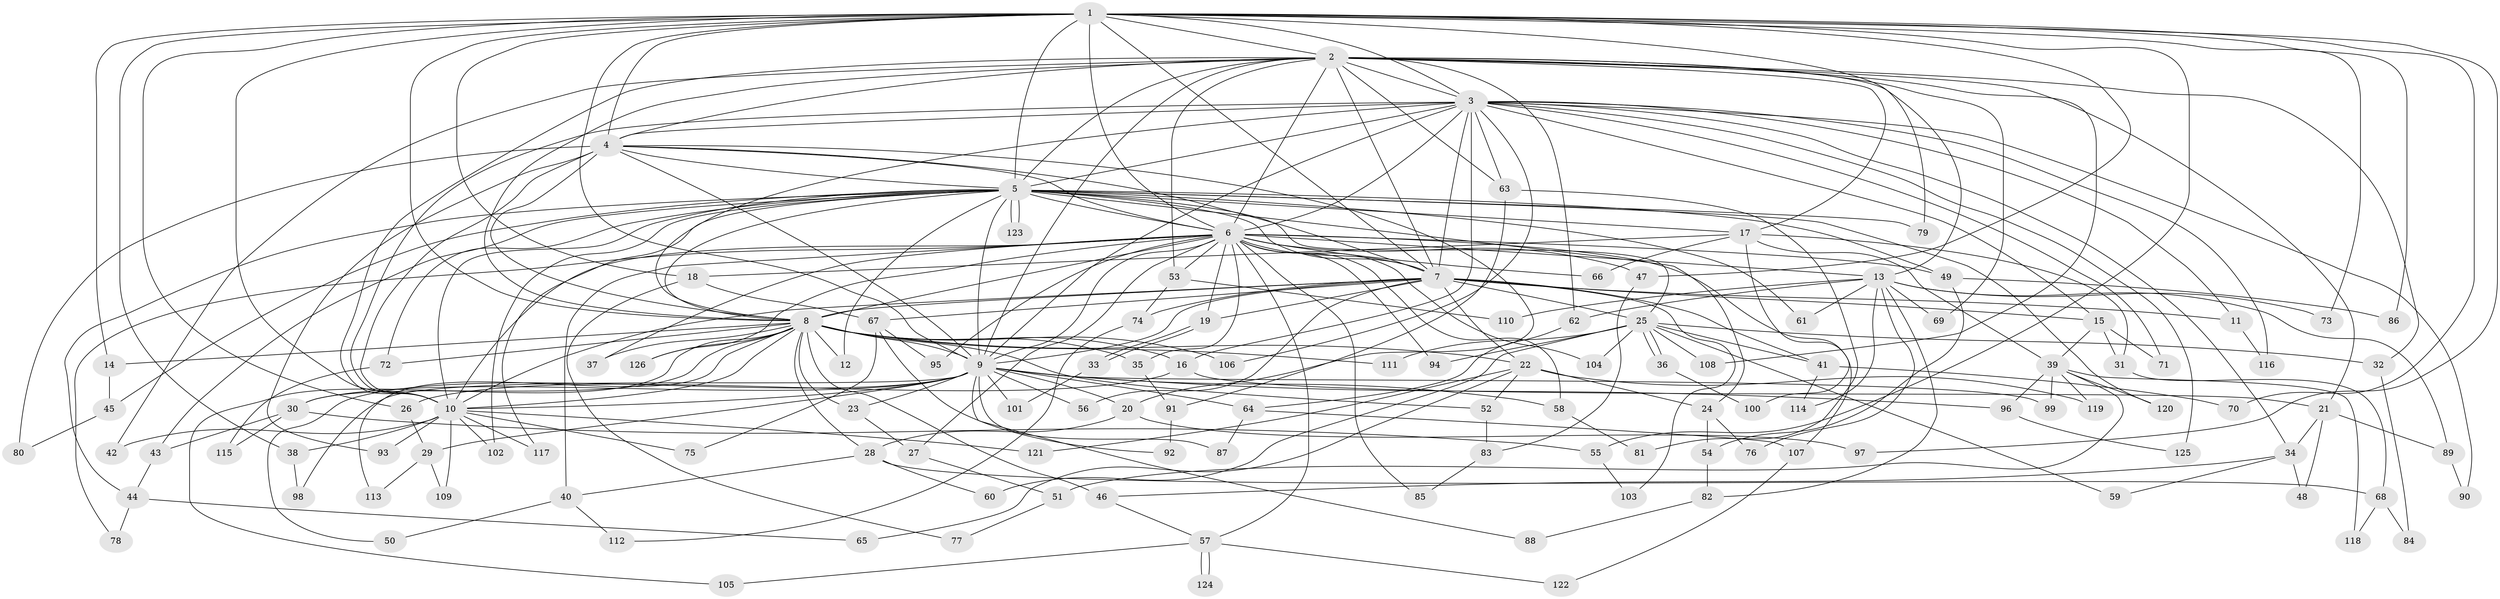 // Generated by graph-tools (version 1.1) at 2025/34/03/09/25 02:34:43]
// undirected, 126 vertices, 277 edges
graph export_dot {
graph [start="1"]
  node [color=gray90,style=filled];
  1;
  2;
  3;
  4;
  5;
  6;
  7;
  8;
  9;
  10;
  11;
  12;
  13;
  14;
  15;
  16;
  17;
  18;
  19;
  20;
  21;
  22;
  23;
  24;
  25;
  26;
  27;
  28;
  29;
  30;
  31;
  32;
  33;
  34;
  35;
  36;
  37;
  38;
  39;
  40;
  41;
  42;
  43;
  44;
  45;
  46;
  47;
  48;
  49;
  50;
  51;
  52;
  53;
  54;
  55;
  56;
  57;
  58;
  59;
  60;
  61;
  62;
  63;
  64;
  65;
  66;
  67;
  68;
  69;
  70;
  71;
  72;
  73;
  74;
  75;
  76;
  77;
  78;
  79;
  80;
  81;
  82;
  83;
  84;
  85;
  86;
  87;
  88;
  89;
  90;
  91;
  92;
  93;
  94;
  95;
  96;
  97;
  98;
  99;
  100;
  101;
  102;
  103;
  104;
  105;
  106;
  107;
  108;
  109;
  110;
  111;
  112;
  113;
  114;
  115;
  116;
  117;
  118;
  119;
  120;
  121;
  122;
  123;
  124;
  125;
  126;
  1 -- 2;
  1 -- 3;
  1 -- 4;
  1 -- 5;
  1 -- 6;
  1 -- 7;
  1 -- 8;
  1 -- 9;
  1 -- 10;
  1 -- 14;
  1 -- 18;
  1 -- 26;
  1 -- 38;
  1 -- 47;
  1 -- 55;
  1 -- 70;
  1 -- 73;
  1 -- 79;
  1 -- 86;
  1 -- 97;
  2 -- 3;
  2 -- 4;
  2 -- 5;
  2 -- 6;
  2 -- 7;
  2 -- 8;
  2 -- 9;
  2 -- 10;
  2 -- 13;
  2 -- 17;
  2 -- 21;
  2 -- 32;
  2 -- 42;
  2 -- 53;
  2 -- 62;
  2 -- 63;
  2 -- 69;
  2 -- 108;
  3 -- 4;
  3 -- 5;
  3 -- 6;
  3 -- 7;
  3 -- 8;
  3 -- 9;
  3 -- 10;
  3 -- 11;
  3 -- 15;
  3 -- 16;
  3 -- 34;
  3 -- 63;
  3 -- 71;
  3 -- 90;
  3 -- 106;
  3 -- 116;
  3 -- 125;
  4 -- 5;
  4 -- 6;
  4 -- 7;
  4 -- 8;
  4 -- 9;
  4 -- 10;
  4 -- 20;
  4 -- 80;
  4 -- 93;
  5 -- 6;
  5 -- 7;
  5 -- 8;
  5 -- 9;
  5 -- 10;
  5 -- 12;
  5 -- 17;
  5 -- 24;
  5 -- 25;
  5 -- 43;
  5 -- 44;
  5 -- 45;
  5 -- 49;
  5 -- 61;
  5 -- 72;
  5 -- 79;
  5 -- 102;
  5 -- 117;
  5 -- 120;
  5 -- 123;
  5 -- 123;
  6 -- 7;
  6 -- 8;
  6 -- 9;
  6 -- 10;
  6 -- 13;
  6 -- 19;
  6 -- 27;
  6 -- 35;
  6 -- 37;
  6 -- 40;
  6 -- 47;
  6 -- 49;
  6 -- 53;
  6 -- 57;
  6 -- 58;
  6 -- 66;
  6 -- 78;
  6 -- 85;
  6 -- 94;
  6 -- 95;
  6 -- 104;
  6 -- 107;
  6 -- 126;
  7 -- 8;
  7 -- 9;
  7 -- 10;
  7 -- 11;
  7 -- 15;
  7 -- 19;
  7 -- 22;
  7 -- 25;
  7 -- 41;
  7 -- 56;
  7 -- 67;
  7 -- 74;
  7 -- 103;
  8 -- 9;
  8 -- 10;
  8 -- 12;
  8 -- 14;
  8 -- 16;
  8 -- 22;
  8 -- 23;
  8 -- 28;
  8 -- 30;
  8 -- 35;
  8 -- 37;
  8 -- 46;
  8 -- 52;
  8 -- 72;
  8 -- 105;
  8 -- 106;
  8 -- 111;
  8 -- 113;
  8 -- 126;
  9 -- 10;
  9 -- 20;
  9 -- 23;
  9 -- 29;
  9 -- 30;
  9 -- 50;
  9 -- 56;
  9 -- 58;
  9 -- 64;
  9 -- 87;
  9 -- 88;
  9 -- 96;
  9 -- 98;
  9 -- 99;
  9 -- 101;
  10 -- 38;
  10 -- 42;
  10 -- 75;
  10 -- 93;
  10 -- 102;
  10 -- 109;
  10 -- 117;
  10 -- 121;
  11 -- 116;
  13 -- 61;
  13 -- 62;
  13 -- 69;
  13 -- 73;
  13 -- 76;
  13 -- 82;
  13 -- 89;
  13 -- 110;
  13 -- 114;
  14 -- 45;
  15 -- 31;
  15 -- 39;
  15 -- 71;
  16 -- 21;
  16 -- 26;
  17 -- 18;
  17 -- 31;
  17 -- 39;
  17 -- 66;
  17 -- 100;
  18 -- 67;
  18 -- 77;
  19 -- 33;
  19 -- 33;
  20 -- 28;
  20 -- 97;
  21 -- 34;
  21 -- 48;
  21 -- 89;
  22 -- 24;
  22 -- 52;
  22 -- 65;
  22 -- 119;
  22 -- 121;
  23 -- 27;
  24 -- 54;
  24 -- 76;
  25 -- 32;
  25 -- 36;
  25 -- 36;
  25 -- 41;
  25 -- 59;
  25 -- 60;
  25 -- 94;
  25 -- 104;
  25 -- 108;
  25 -- 111;
  26 -- 29;
  27 -- 51;
  28 -- 40;
  28 -- 60;
  28 -- 68;
  29 -- 109;
  29 -- 113;
  30 -- 43;
  30 -- 55;
  30 -- 115;
  31 -- 68;
  32 -- 84;
  33 -- 101;
  34 -- 46;
  34 -- 48;
  34 -- 59;
  35 -- 91;
  36 -- 100;
  38 -- 98;
  39 -- 51;
  39 -- 96;
  39 -- 99;
  39 -- 118;
  39 -- 119;
  39 -- 120;
  40 -- 50;
  40 -- 112;
  41 -- 70;
  41 -- 114;
  43 -- 44;
  44 -- 65;
  44 -- 78;
  45 -- 80;
  46 -- 57;
  47 -- 83;
  49 -- 54;
  49 -- 86;
  51 -- 77;
  52 -- 83;
  53 -- 74;
  53 -- 110;
  54 -- 82;
  55 -- 103;
  57 -- 105;
  57 -- 122;
  57 -- 124;
  57 -- 124;
  58 -- 81;
  62 -- 64;
  63 -- 81;
  63 -- 91;
  64 -- 87;
  64 -- 107;
  67 -- 75;
  67 -- 92;
  67 -- 95;
  68 -- 84;
  68 -- 118;
  72 -- 115;
  74 -- 112;
  82 -- 88;
  83 -- 85;
  89 -- 90;
  91 -- 92;
  96 -- 125;
  107 -- 122;
}
